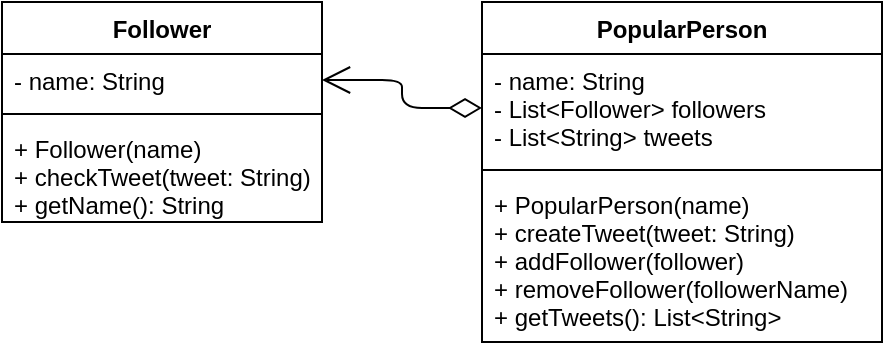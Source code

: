 <mxfile version="14.6.13" type="device"><diagram id="UBuJEeT4nI6kVHz_bAT8" name="Страница 1"><mxGraphModel dx="1185" dy="685" grid="1" gridSize="10" guides="1" tooltips="1" connect="1" arrows="1" fold="1" page="1" pageScale="1" pageWidth="827" pageHeight="1169" math="0" shadow="0"><root><mxCell id="0"/><mxCell id="1" parent="0"/><mxCell id="C1sJ-abuFiaof-V7CDBG-1" value="Follower" style="swimlane;fontStyle=1;align=center;verticalAlign=top;childLayout=stackLayout;horizontal=1;startSize=26;horizontalStack=0;resizeParent=1;resizeParentMax=0;resizeLast=0;collapsible=1;marginBottom=0;" vertex="1" parent="1"><mxGeometry x="160" y="160" width="160" height="110" as="geometry"/></mxCell><mxCell id="C1sJ-abuFiaof-V7CDBG-2" value="- name: String" style="text;strokeColor=none;fillColor=none;align=left;verticalAlign=top;spacingLeft=4;spacingRight=4;overflow=hidden;rotatable=0;points=[[0,0.5],[1,0.5]];portConstraint=eastwest;" vertex="1" parent="C1sJ-abuFiaof-V7CDBG-1"><mxGeometry y="26" width="160" height="26" as="geometry"/></mxCell><mxCell id="C1sJ-abuFiaof-V7CDBG-3" value="" style="line;strokeWidth=1;fillColor=none;align=left;verticalAlign=middle;spacingTop=-1;spacingLeft=3;spacingRight=3;rotatable=0;labelPosition=right;points=[];portConstraint=eastwest;" vertex="1" parent="C1sJ-abuFiaof-V7CDBG-1"><mxGeometry y="52" width="160" height="8" as="geometry"/></mxCell><mxCell id="C1sJ-abuFiaof-V7CDBG-4" value="+ Follower(name)&#10;+ checkTweet(tweet: String)&#10;+ getName(): String" style="text;strokeColor=none;fillColor=none;align=left;verticalAlign=top;spacingLeft=4;spacingRight=4;overflow=hidden;rotatable=0;points=[[0,0.5],[1,0.5]];portConstraint=eastwest;" vertex="1" parent="C1sJ-abuFiaof-V7CDBG-1"><mxGeometry y="60" width="160" height="50" as="geometry"/></mxCell><mxCell id="C1sJ-abuFiaof-V7CDBG-5" value="PopularPerson" style="swimlane;fontStyle=1;align=center;verticalAlign=top;childLayout=stackLayout;horizontal=1;startSize=26;horizontalStack=0;resizeParent=1;resizeParentMax=0;resizeLast=0;collapsible=1;marginBottom=0;" vertex="1" parent="1"><mxGeometry x="400" y="160" width="200" height="170" as="geometry"/></mxCell><mxCell id="C1sJ-abuFiaof-V7CDBG-6" value="- name: String&#10;- List&lt;Follower&gt; followers&#10;- List&lt;String&gt; tweets" style="text;strokeColor=none;fillColor=none;align=left;verticalAlign=top;spacingLeft=4;spacingRight=4;overflow=hidden;rotatable=0;points=[[0,0.5],[1,0.5]];portConstraint=eastwest;" vertex="1" parent="C1sJ-abuFiaof-V7CDBG-5"><mxGeometry y="26" width="200" height="54" as="geometry"/></mxCell><mxCell id="C1sJ-abuFiaof-V7CDBG-7" value="" style="line;strokeWidth=1;fillColor=none;align=left;verticalAlign=middle;spacingTop=-1;spacingLeft=3;spacingRight=3;rotatable=0;labelPosition=right;points=[];portConstraint=eastwest;" vertex="1" parent="C1sJ-abuFiaof-V7CDBG-5"><mxGeometry y="80" width="200" height="8" as="geometry"/></mxCell><mxCell id="C1sJ-abuFiaof-V7CDBG-8" value="+ PopularPerson(name)&#10;+ createTweet(tweet: String)&#10;+ addFollower(follower)&#10;+ removeFollower(followerName)&#10;+ getTweets(): List&lt;String&gt;" style="text;strokeColor=none;fillColor=none;align=left;verticalAlign=top;spacingLeft=4;spacingRight=4;overflow=hidden;rotatable=0;points=[[0,0.5],[1,0.5]];portConstraint=eastwest;" vertex="1" parent="C1sJ-abuFiaof-V7CDBG-5"><mxGeometry y="88" width="200" height="82" as="geometry"/></mxCell><mxCell id="C1sJ-abuFiaof-V7CDBG-9" value="" style="endArrow=open;html=1;endSize=12;startArrow=diamondThin;startSize=14;startFill=0;edgeStyle=orthogonalEdgeStyle;align=left;verticalAlign=bottom;entryX=1;entryY=0.5;entryDx=0;entryDy=0;exitX=0;exitY=0.5;exitDx=0;exitDy=0;" edge="1" parent="1" source="C1sJ-abuFiaof-V7CDBG-6" target="C1sJ-abuFiaof-V7CDBG-2"><mxGeometry x="-0.575" relative="1" as="geometry"><mxPoint x="210" y="330" as="sourcePoint"/><mxPoint x="370" y="330" as="targetPoint"/><mxPoint as="offset"/></mxGeometry></mxCell></root></mxGraphModel></diagram></mxfile>